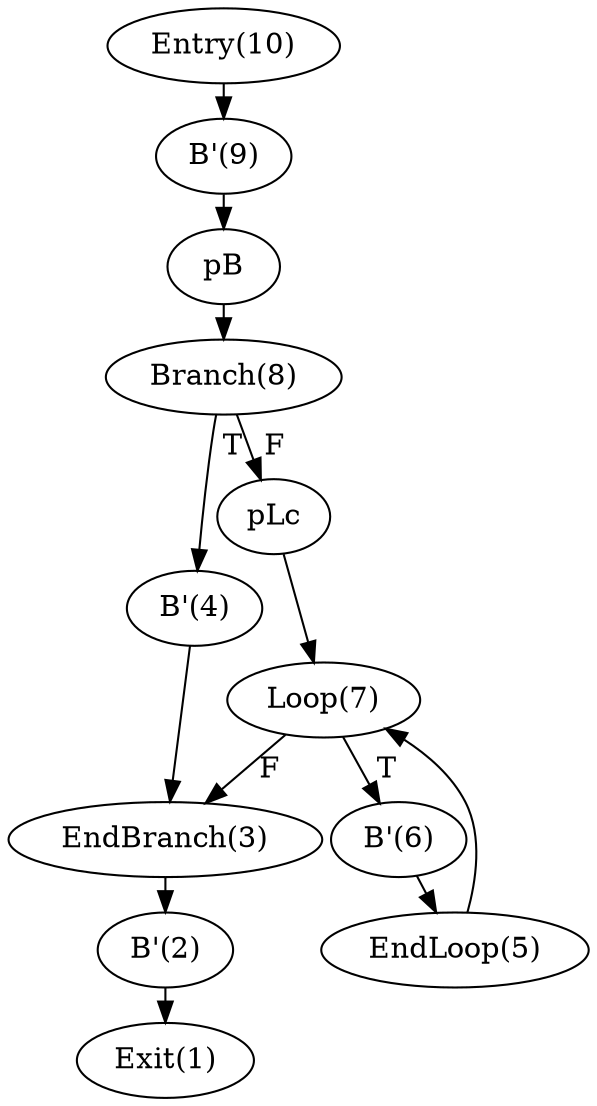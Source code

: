 digraph cfg_adjoint {
nodesep=.05;
ranksep=.05;
HEX83631a0[label="Entry(10)"];
HEX8363248[label="B'(9)"];
HEX8363298[label="Branch(8)"];
HEX8363380[label="Loop(7)"];
HEX8363688[label="B'(6)"];
HEX83636d8[label="EndLoop(5)"];
HEX83637d0[label="B'(4)"];
HEX8363820[label="EndBranch(3)"];
HEX83638c8[label="B'(2)"];
HEX8363918[label="Exit(1)"];
HEX8363a20[label="pB"];
HEX8363db0[label="pLc"];
HEX83631a0->HEX8363248 ;
HEX8363248->HEX8363a20 ;
HEX8363a20->HEX8363298 ;
HEX8363298->HEX83637d0 [label=" T"];
HEX8363298->HEX8363db0 [label=" F"];
HEX8363db0->HEX8363380 ;
HEX8363380->HEX8363688 [label=" T"];
HEX8363380->HEX8363820 [label="F"];
HEX8363688->HEX83636d8 ;
HEX83636d8->HEX8363380 ;
HEX83637d0->HEX8363820 ;
HEX8363820->HEX83638c8 ;
HEX83638c8->HEX8363918 ;
}
